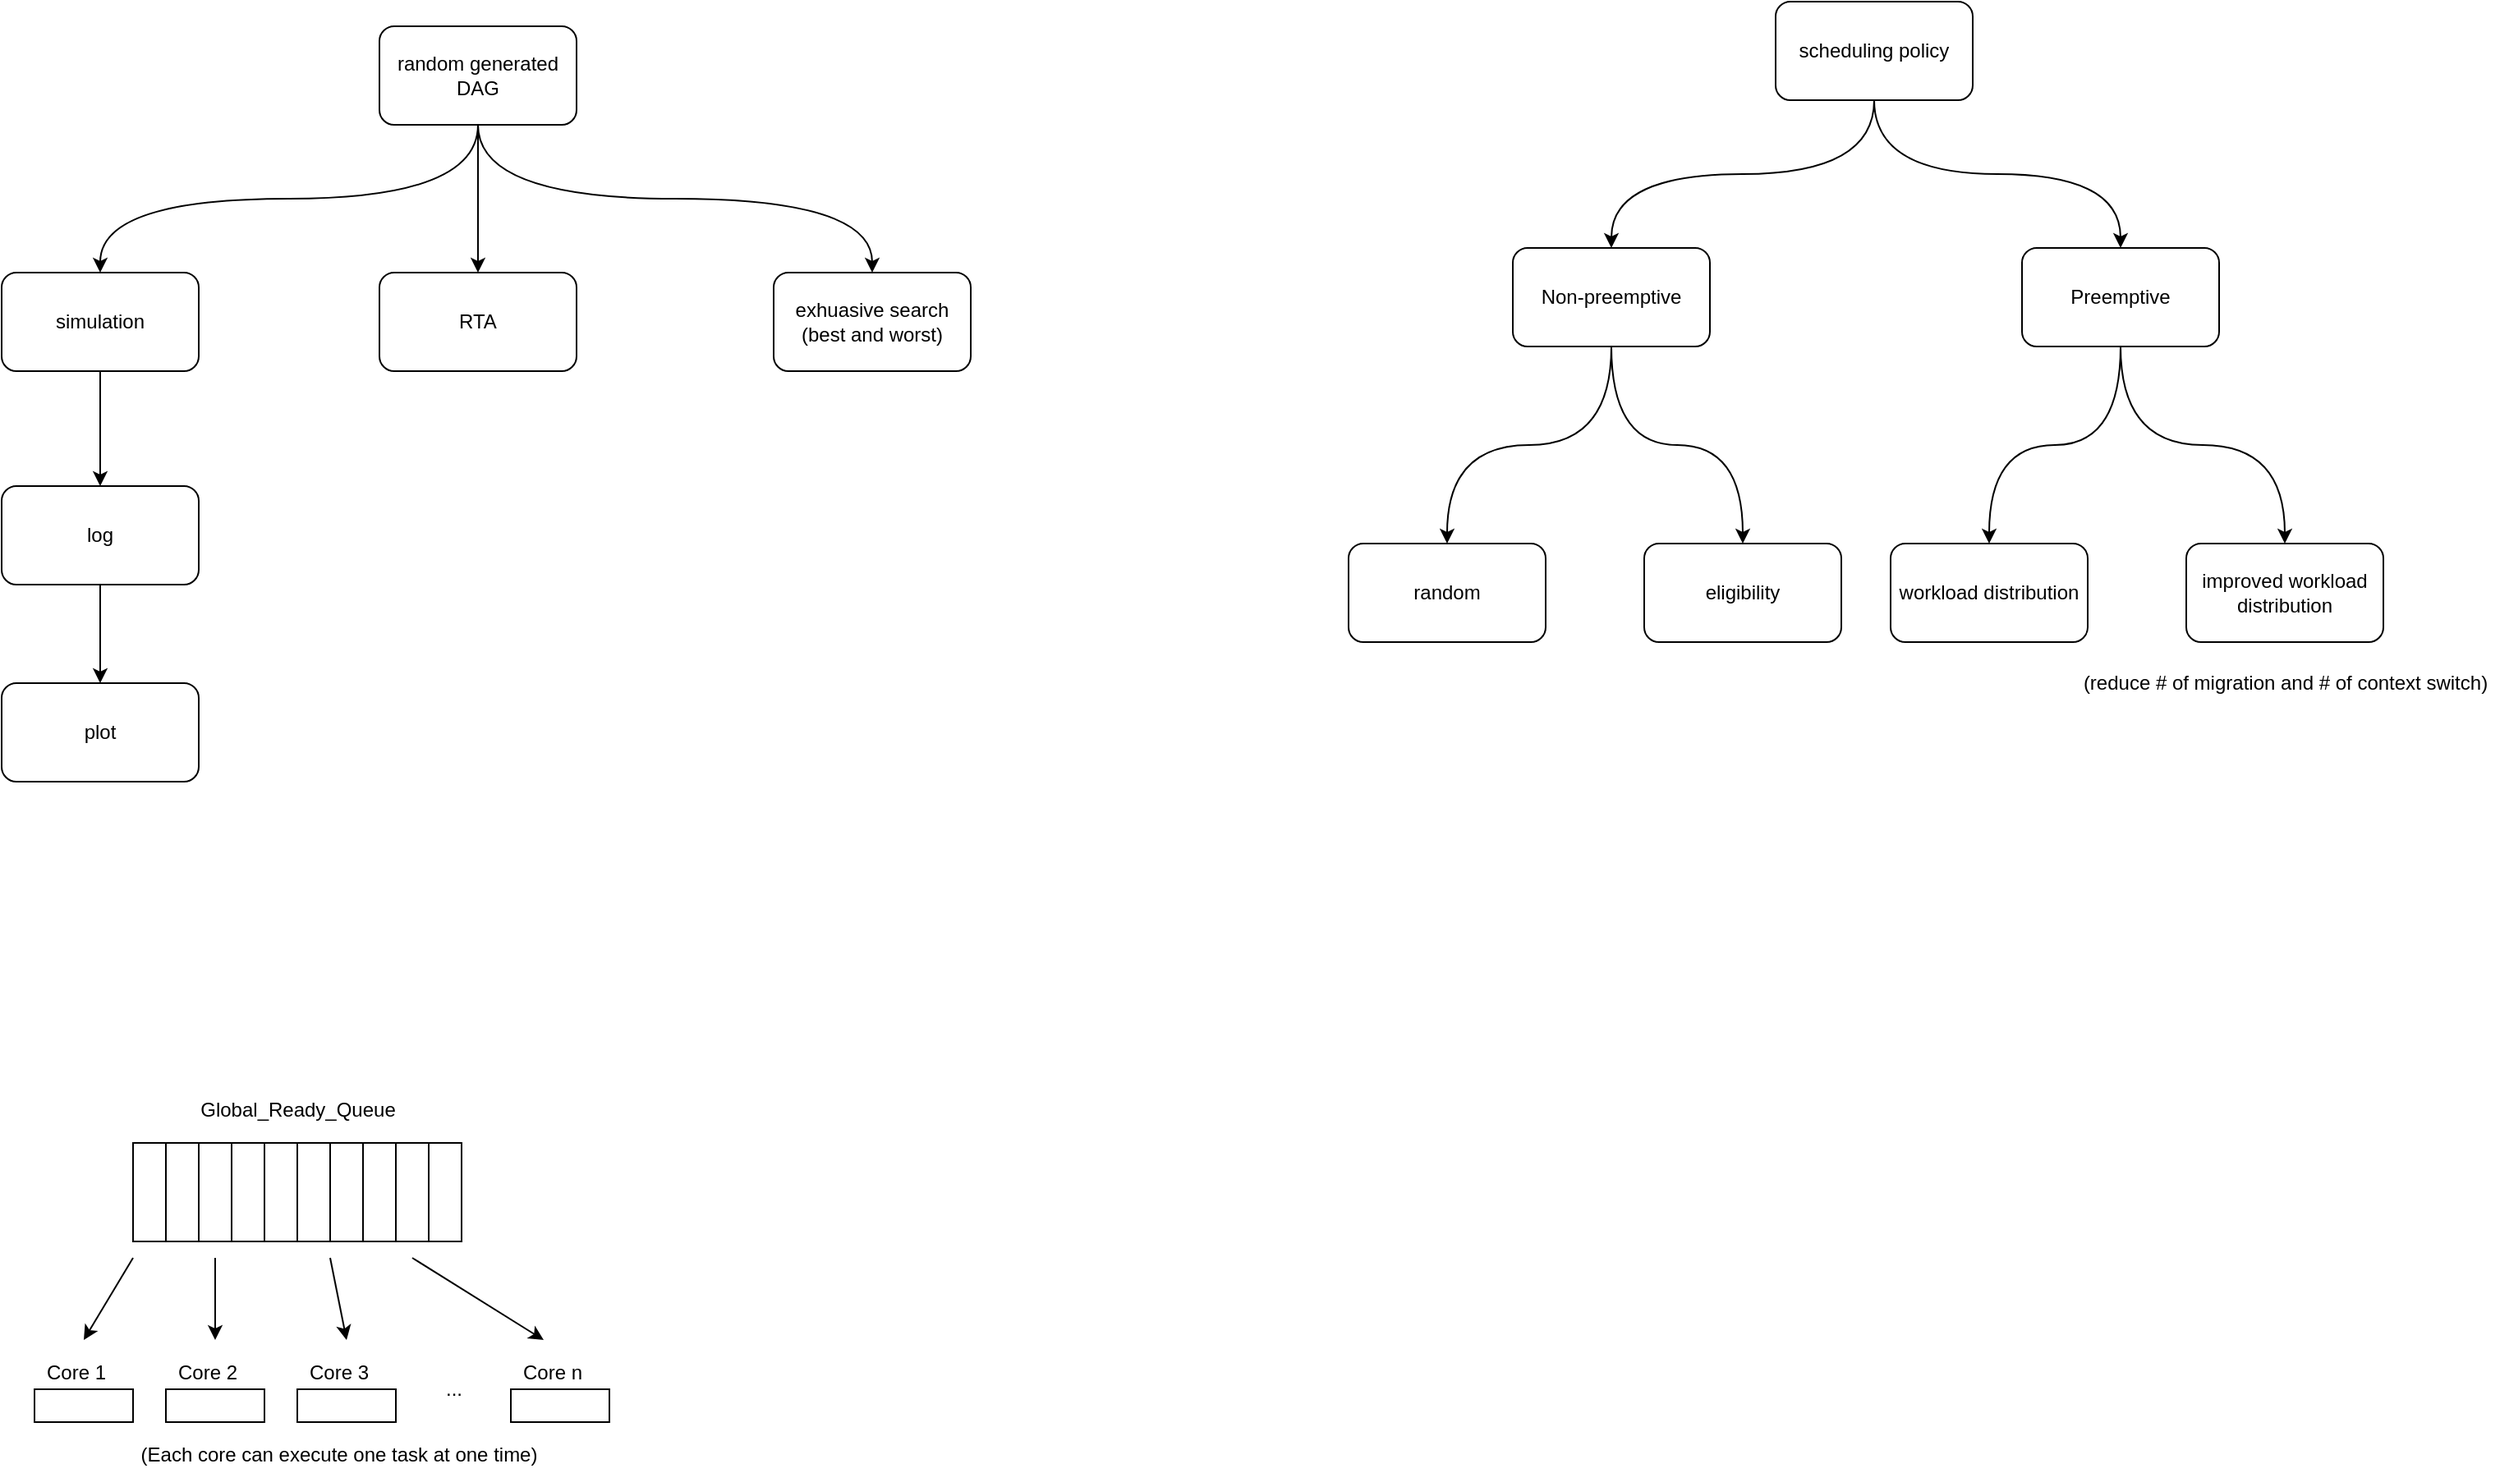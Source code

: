 <mxfile version="13.0.1" type="device"><diagram id="6-OH7U_03vElTwhA2fwM" name="Page-1"><mxGraphModel dx="1718" dy="988" grid="1" gridSize="10" guides="1" tooltips="1" connect="1" arrows="1" fold="1" page="1" pageScale="1" pageWidth="1169" pageHeight="827" math="0" shadow="0"><root><mxCell id="0"/><mxCell id="1" parent="0"/><mxCell id="w5lps-WtKNnijoHzqmJ7-1" value="RTA" style="rounded=1;whiteSpace=wrap;html=1;" vertex="1" parent="1"><mxGeometry x="270" y="210" width="120" height="60" as="geometry"/></mxCell><mxCell id="w5lps-WtKNnijoHzqmJ7-6" style="edgeStyle=orthogonalEdgeStyle;rounded=0;orthogonalLoop=1;jettySize=auto;html=1;exitX=0.5;exitY=1;exitDx=0;exitDy=0;entryX=0.5;entryY=0;entryDx=0;entryDy=0;curved=1;" edge="1" parent="1" source="w5lps-WtKNnijoHzqmJ7-2" target="w5lps-WtKNnijoHzqmJ7-4"><mxGeometry relative="1" as="geometry"/></mxCell><mxCell id="w5lps-WtKNnijoHzqmJ7-8" style="edgeStyle=orthogonalEdgeStyle;rounded=0;orthogonalLoop=1;jettySize=auto;html=1;exitX=0.5;exitY=1;exitDx=0;exitDy=0;entryX=0.5;entryY=0;entryDx=0;entryDy=0;curved=1;" edge="1" parent="1" source="w5lps-WtKNnijoHzqmJ7-2" target="w5lps-WtKNnijoHzqmJ7-1"><mxGeometry relative="1" as="geometry"/></mxCell><mxCell id="w5lps-WtKNnijoHzqmJ7-9" style="edgeStyle=orthogonalEdgeStyle;rounded=0;orthogonalLoop=1;jettySize=auto;html=1;exitX=0.5;exitY=1;exitDx=0;exitDy=0;entryX=0.5;entryY=0;entryDx=0;entryDy=0;curved=1;" edge="1" parent="1" source="w5lps-WtKNnijoHzqmJ7-2" target="w5lps-WtKNnijoHzqmJ7-5"><mxGeometry relative="1" as="geometry"/></mxCell><mxCell id="w5lps-WtKNnijoHzqmJ7-2" value="random generated DAG" style="rounded=1;whiteSpace=wrap;html=1;" vertex="1" parent="1"><mxGeometry x="270" y="60" width="120" height="60" as="geometry"/></mxCell><mxCell id="w5lps-WtKNnijoHzqmJ7-11" style="edgeStyle=orthogonalEdgeStyle;curved=1;rounded=0;orthogonalLoop=1;jettySize=auto;html=1;exitX=0.5;exitY=1;exitDx=0;exitDy=0;entryX=0.5;entryY=0;entryDx=0;entryDy=0;" edge="1" parent="1" source="w5lps-WtKNnijoHzqmJ7-4" target="w5lps-WtKNnijoHzqmJ7-10"><mxGeometry relative="1" as="geometry"/></mxCell><mxCell id="w5lps-WtKNnijoHzqmJ7-4" value="simulation" style="rounded=1;whiteSpace=wrap;html=1;" vertex="1" parent="1"><mxGeometry x="40" y="210" width="120" height="60" as="geometry"/></mxCell><mxCell id="w5lps-WtKNnijoHzqmJ7-5" value="exhuasive search (best and worst)" style="rounded=1;whiteSpace=wrap;html=1;" vertex="1" parent="1"><mxGeometry x="510" y="210" width="120" height="60" as="geometry"/></mxCell><mxCell id="w5lps-WtKNnijoHzqmJ7-13" style="edgeStyle=orthogonalEdgeStyle;curved=1;rounded=0;orthogonalLoop=1;jettySize=auto;html=1;exitX=0.5;exitY=1;exitDx=0;exitDy=0;entryX=0.5;entryY=0;entryDx=0;entryDy=0;" edge="1" parent="1" source="w5lps-WtKNnijoHzqmJ7-10" target="w5lps-WtKNnijoHzqmJ7-12"><mxGeometry relative="1" as="geometry"/></mxCell><mxCell id="w5lps-WtKNnijoHzqmJ7-10" value="log" style="rounded=1;whiteSpace=wrap;html=1;" vertex="1" parent="1"><mxGeometry x="40" y="340" width="120" height="60" as="geometry"/></mxCell><mxCell id="w5lps-WtKNnijoHzqmJ7-12" value="plot" style="rounded=1;whiteSpace=wrap;html=1;" vertex="1" parent="1"><mxGeometry x="40" y="460" width="120" height="60" as="geometry"/></mxCell><mxCell id="w5lps-WtKNnijoHzqmJ7-15" style="edgeStyle=orthogonalEdgeStyle;rounded=0;orthogonalLoop=1;jettySize=auto;html=1;exitX=0.5;exitY=1;exitDx=0;exitDy=0;curved=1;entryX=0.5;entryY=0;entryDx=0;entryDy=0;" edge="1" parent="1" source="w5lps-WtKNnijoHzqmJ7-18" target="w5lps-WtKNnijoHzqmJ7-23"><mxGeometry relative="1" as="geometry"><mxPoint x="960" y="155" as="targetPoint"/></mxGeometry></mxCell><mxCell id="w5lps-WtKNnijoHzqmJ7-17" style="edgeStyle=orthogonalEdgeStyle;rounded=0;orthogonalLoop=1;jettySize=auto;html=1;exitX=0.5;exitY=1;exitDx=0;exitDy=0;entryX=0.5;entryY=0;entryDx=0;entryDy=0;curved=1;" edge="1" parent="1" source="w5lps-WtKNnijoHzqmJ7-18" target="w5lps-WtKNnijoHzqmJ7-20"><mxGeometry relative="1" as="geometry"/></mxCell><mxCell id="w5lps-WtKNnijoHzqmJ7-18" value="scheduling policy" style="rounded=1;whiteSpace=wrap;html=1;" vertex="1" parent="1"><mxGeometry x="1120" y="45" width="120" height="60" as="geometry"/></mxCell><mxCell id="w5lps-WtKNnijoHzqmJ7-28" style="edgeStyle=orthogonalEdgeStyle;curved=1;rounded=0;orthogonalLoop=1;jettySize=auto;html=1;exitX=0.5;exitY=1;exitDx=0;exitDy=0;" edge="1" parent="1" source="w5lps-WtKNnijoHzqmJ7-20" target="w5lps-WtKNnijoHzqmJ7-25"><mxGeometry relative="1" as="geometry"/></mxCell><mxCell id="w5lps-WtKNnijoHzqmJ7-29" style="edgeStyle=orthogonalEdgeStyle;curved=1;rounded=0;orthogonalLoop=1;jettySize=auto;html=1;exitX=0.5;exitY=1;exitDx=0;exitDy=0;entryX=0.5;entryY=0;entryDx=0;entryDy=0;" edge="1" parent="1" source="w5lps-WtKNnijoHzqmJ7-20" target="w5lps-WtKNnijoHzqmJ7-24"><mxGeometry relative="1" as="geometry"/></mxCell><mxCell id="w5lps-WtKNnijoHzqmJ7-20" value="Preemptive" style="rounded=1;whiteSpace=wrap;html=1;" vertex="1" parent="1"><mxGeometry x="1270" y="195" width="120" height="60" as="geometry"/></mxCell><mxCell id="w5lps-WtKNnijoHzqmJ7-21" value="eligibility" style="rounded=1;whiteSpace=wrap;html=1;" vertex="1" parent="1"><mxGeometry x="1040" y="375" width="120" height="60" as="geometry"/></mxCell><mxCell id="w5lps-WtKNnijoHzqmJ7-22" value="random" style="rounded=1;whiteSpace=wrap;html=1;" vertex="1" parent="1"><mxGeometry x="860" y="375" width="120" height="60" as="geometry"/></mxCell><mxCell id="w5lps-WtKNnijoHzqmJ7-26" style="edgeStyle=orthogonalEdgeStyle;curved=1;rounded=0;orthogonalLoop=1;jettySize=auto;html=1;exitX=0.5;exitY=1;exitDx=0;exitDy=0;" edge="1" parent="1" source="w5lps-WtKNnijoHzqmJ7-23" target="w5lps-WtKNnijoHzqmJ7-22"><mxGeometry relative="1" as="geometry"/></mxCell><mxCell id="w5lps-WtKNnijoHzqmJ7-27" style="edgeStyle=orthogonalEdgeStyle;curved=1;rounded=0;orthogonalLoop=1;jettySize=auto;html=1;exitX=0.5;exitY=1;exitDx=0;exitDy=0;" edge="1" parent="1" source="w5lps-WtKNnijoHzqmJ7-23" target="w5lps-WtKNnijoHzqmJ7-21"><mxGeometry relative="1" as="geometry"/></mxCell><mxCell id="w5lps-WtKNnijoHzqmJ7-23" value="Non-preemptive" style="rounded=1;whiteSpace=wrap;html=1;" vertex="1" parent="1"><mxGeometry x="960" y="195" width="120" height="60" as="geometry"/></mxCell><mxCell id="w5lps-WtKNnijoHzqmJ7-24" value="improved workload distribution" style="rounded=1;whiteSpace=wrap;html=1;" vertex="1" parent="1"><mxGeometry x="1370" y="375" width="120" height="60" as="geometry"/></mxCell><mxCell id="w5lps-WtKNnijoHzqmJ7-25" value="workload distribution" style="rounded=1;whiteSpace=wrap;html=1;" vertex="1" parent="1"><mxGeometry x="1190" y="375" width="120" height="60" as="geometry"/></mxCell><mxCell id="w5lps-WtKNnijoHzqmJ7-53" value="Global_Ready_Queue" style="text;html=1;align=center;verticalAlign=middle;resizable=0;points=[];autosize=1;" vertex="1" parent="1"><mxGeometry x="155" y="710" width="130" height="20" as="geometry"/></mxCell><mxCell id="w5lps-WtKNnijoHzqmJ7-54" value="" style="group" vertex="1" connectable="0" parent="1"><mxGeometry x="120" y="740" width="200" height="60" as="geometry"/></mxCell><mxCell id="w5lps-WtKNnijoHzqmJ7-43" value="" style="rounded=0;whiteSpace=wrap;html=1;" vertex="1" parent="w5lps-WtKNnijoHzqmJ7-54"><mxGeometry width="20" height="60" as="geometry"/></mxCell><mxCell id="w5lps-WtKNnijoHzqmJ7-44" value="" style="rounded=0;whiteSpace=wrap;html=1;" vertex="1" parent="w5lps-WtKNnijoHzqmJ7-54"><mxGeometry x="20" width="20" height="60" as="geometry"/></mxCell><mxCell id="w5lps-WtKNnijoHzqmJ7-45" value="" style="rounded=0;whiteSpace=wrap;html=1;" vertex="1" parent="w5lps-WtKNnijoHzqmJ7-54"><mxGeometry x="40" width="20" height="60" as="geometry"/></mxCell><mxCell id="w5lps-WtKNnijoHzqmJ7-46" value="" style="rounded=0;whiteSpace=wrap;html=1;" vertex="1" parent="w5lps-WtKNnijoHzqmJ7-54"><mxGeometry x="60" width="20" height="60" as="geometry"/></mxCell><mxCell id="w5lps-WtKNnijoHzqmJ7-47" value="" style="rounded=0;whiteSpace=wrap;html=1;" vertex="1" parent="w5lps-WtKNnijoHzqmJ7-54"><mxGeometry x="80" width="20" height="60" as="geometry"/></mxCell><mxCell id="w5lps-WtKNnijoHzqmJ7-48" value="" style="rounded=0;whiteSpace=wrap;html=1;" vertex="1" parent="w5lps-WtKNnijoHzqmJ7-54"><mxGeometry x="100" width="20" height="60" as="geometry"/></mxCell><mxCell id="w5lps-WtKNnijoHzqmJ7-49" value="" style="rounded=0;whiteSpace=wrap;html=1;" vertex="1" parent="w5lps-WtKNnijoHzqmJ7-54"><mxGeometry x="120" width="20" height="60" as="geometry"/></mxCell><mxCell id="w5lps-WtKNnijoHzqmJ7-50" value="" style="rounded=0;whiteSpace=wrap;html=1;" vertex="1" parent="w5lps-WtKNnijoHzqmJ7-54"><mxGeometry x="140" width="20" height="60" as="geometry"/></mxCell><mxCell id="w5lps-WtKNnijoHzqmJ7-51" value="" style="rounded=0;whiteSpace=wrap;html=1;" vertex="1" parent="w5lps-WtKNnijoHzqmJ7-54"><mxGeometry x="160" width="20" height="60" as="geometry"/></mxCell><mxCell id="w5lps-WtKNnijoHzqmJ7-52" value="" style="rounded=0;whiteSpace=wrap;html=1;" vertex="1" parent="w5lps-WtKNnijoHzqmJ7-54"><mxGeometry x="180" width="20" height="60" as="geometry"/></mxCell><mxCell id="w5lps-WtKNnijoHzqmJ7-110" value="" style="rounded=0;whiteSpace=wrap;html=1;rotation=-90;" vertex="1" parent="1"><mxGeometry x="80" y="870" width="20" height="60" as="geometry"/></mxCell><mxCell id="w5lps-WtKNnijoHzqmJ7-111" value="" style="rounded=0;whiteSpace=wrap;html=1;rotation=-90;" vertex="1" parent="1"><mxGeometry x="160" y="870" width="20" height="60" as="geometry"/></mxCell><mxCell id="w5lps-WtKNnijoHzqmJ7-112" value="" style="rounded=0;whiteSpace=wrap;html=1;rotation=-90;" vertex="1" parent="1"><mxGeometry x="240" y="870" width="20" height="60" as="geometry"/></mxCell><mxCell id="w5lps-WtKNnijoHzqmJ7-113" value="" style="rounded=0;whiteSpace=wrap;html=1;rotation=-90;" vertex="1" parent="1"><mxGeometry x="370" y="870" width="20" height="60" as="geometry"/></mxCell><mxCell id="w5lps-WtKNnijoHzqmJ7-114" value="..." style="text;html=1;align=center;verticalAlign=middle;resizable=0;points=[];autosize=1;" vertex="1" parent="1"><mxGeometry x="300" y="880" width="30" height="20" as="geometry"/></mxCell><mxCell id="w5lps-WtKNnijoHzqmJ7-116" value="Core 1" style="text;html=1;align=center;verticalAlign=middle;resizable=0;points=[];autosize=1;" vertex="1" parent="1"><mxGeometry x="60" y="870" width="50" height="20" as="geometry"/></mxCell><mxCell id="w5lps-WtKNnijoHzqmJ7-117" value="Core 2" style="text;html=1;align=center;verticalAlign=middle;resizable=0;points=[];autosize=1;" vertex="1" parent="1"><mxGeometry x="140" y="870" width="50" height="20" as="geometry"/></mxCell><mxCell id="w5lps-WtKNnijoHzqmJ7-118" value="Core 3" style="text;html=1;align=center;verticalAlign=middle;resizable=0;points=[];autosize=1;" vertex="1" parent="1"><mxGeometry x="220" y="870" width="50" height="20" as="geometry"/></mxCell><mxCell id="w5lps-WtKNnijoHzqmJ7-119" value="Core n" style="text;html=1;align=center;verticalAlign=middle;resizable=0;points=[];autosize=1;" vertex="1" parent="1"><mxGeometry x="350" y="870" width="50" height="20" as="geometry"/></mxCell><mxCell id="w5lps-WtKNnijoHzqmJ7-120" value="" style="endArrow=classic;html=1;" edge="1" parent="1"><mxGeometry width="50" height="50" relative="1" as="geometry"><mxPoint x="290" y="810" as="sourcePoint"/><mxPoint x="370" y="860" as="targetPoint"/></mxGeometry></mxCell><mxCell id="w5lps-WtKNnijoHzqmJ7-121" value="" style="endArrow=classic;html=1;" edge="1" parent="1"><mxGeometry width="50" height="50" relative="1" as="geometry"><mxPoint x="240" y="810" as="sourcePoint"/><mxPoint x="250" y="860" as="targetPoint"/></mxGeometry></mxCell><mxCell id="w5lps-WtKNnijoHzqmJ7-122" value="" style="endArrow=classic;html=1;" edge="1" parent="1"><mxGeometry width="50" height="50" relative="1" as="geometry"><mxPoint x="170" y="810" as="sourcePoint"/><mxPoint x="170" y="860" as="targetPoint"/></mxGeometry></mxCell><mxCell id="w5lps-WtKNnijoHzqmJ7-123" value="" style="endArrow=classic;html=1;" edge="1" parent="1"><mxGeometry width="50" height="50" relative="1" as="geometry"><mxPoint x="120" y="810" as="sourcePoint"/><mxPoint x="90" y="860" as="targetPoint"/></mxGeometry></mxCell><mxCell id="w5lps-WtKNnijoHzqmJ7-124" value="(Each core can execute one task at one time)" style="text;html=1;align=center;verticalAlign=middle;resizable=0;points=[];autosize=1;" vertex="1" parent="1"><mxGeometry x="115" y="920" width="260" height="20" as="geometry"/></mxCell><mxCell id="w5lps-WtKNnijoHzqmJ7-126" value="(reduce # of migration and # of context switch)" style="text;html=1;align=center;verticalAlign=middle;resizable=0;points=[];autosize=1;" vertex="1" parent="1"><mxGeometry x="1300" y="450" width="260" height="20" as="geometry"/></mxCell></root></mxGraphModel></diagram></mxfile>